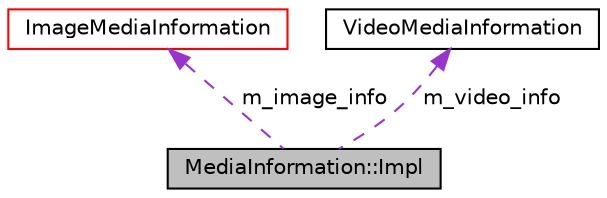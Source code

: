 digraph "MediaInformation::Impl"
{
 // LATEX_PDF_SIZE
  edge [fontname="Helvetica",fontsize="10",labelfontname="Helvetica",labelfontsize="10"];
  node [fontname="Helvetica",fontsize="10",shape=record];
  Node1 [label="MediaInformation::Impl",height=0.2,width=0.4,color="black", fillcolor="grey75", style="filled", fontcolor="black",tooltip=" "];
  Node2 -> Node1 [dir="back",color="darkorchid3",fontsize="10",style="dashed",label=" m_image_info" ,fontname="Helvetica"];
  Node2 [label="ImageMediaInformation",height=0.2,width=0.4,color="red", fillcolor="white", style="filled",URL="$class_image_media_information.html",tooltip=" "];
  Node5 -> Node1 [dir="back",color="darkorchid3",fontsize="10",style="dashed",label=" m_video_info" ,fontname="Helvetica"];
  Node5 [label="VideoMediaInformation",height=0.2,width=0.4,color="black", fillcolor="white", style="filled",URL="$class_video_media_information.html",tooltip=" "];
}
